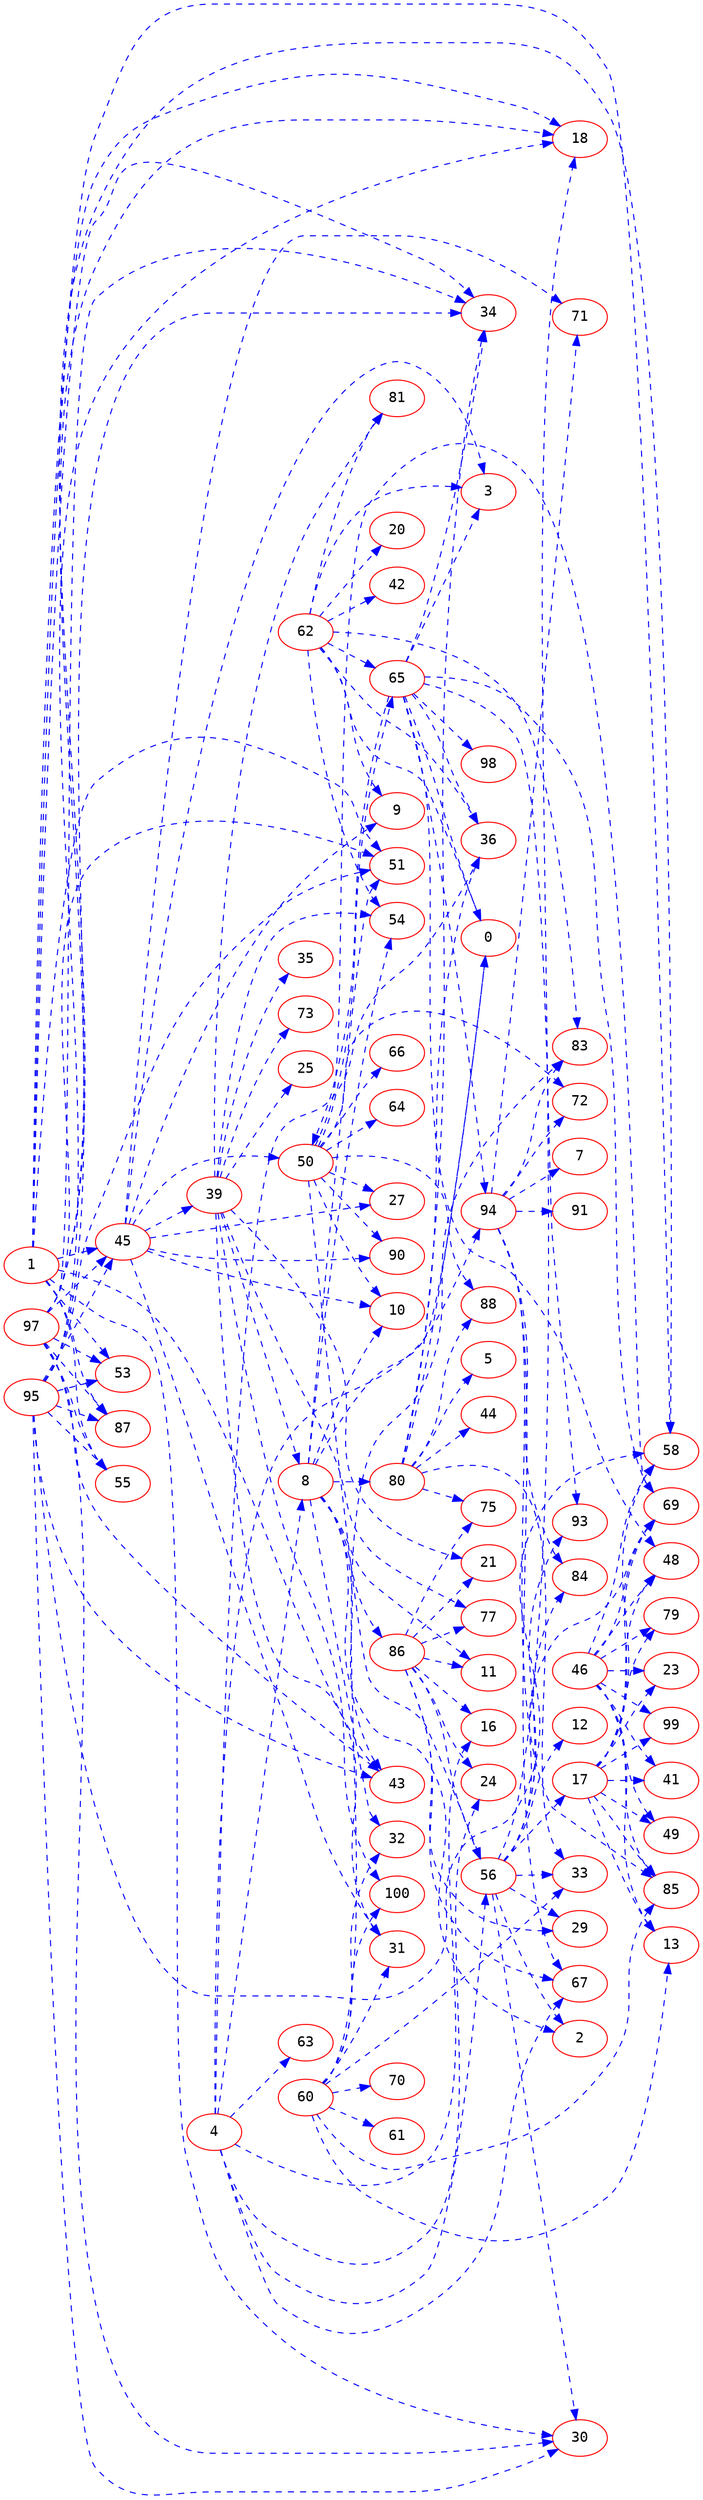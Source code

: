 digraph dumpedGraph {
		node[color=Red,fontname=Courier]
		edge[color=Blue,style=dashed]
		rankdir=LR; //Rank Direction Left to Right
		/*Total Nodes : 22 */
"1"->{"18" "30" "34" "43" "45" "51" "53" "55" "58" "87"}
"4"->{"8" "16" "24" "36" "56" "63" "67" "94"}
"8"->{"0" "2" "10" "11" "32" "43" "51" "54" "80" "86"}
"17"->{"13" "23" "41" "48" "49" "58" "69" "79" "85" "99"}
"21"->{}
"39"->{"8" "21" "25" "31" "35" "54" "73" "77" "81" "100"}
"45"->{"3" "9" "10" "27" "31" "39" "50" "71" "90"}
"46"->{"13" "23" "41" "48" "49" "58" "69" "79" "85" "99"}
"50"->{"10" "27" "56" "64" "65" "66" "69" "72" "88" "90"}
"53"->{}
"56"->{"2" "12" "17" "18" "29" "30" "33" "69" "84" "93"}
"60"->{"13" "31" "32" "33" "61" "70" "83" "85" "100"}
"62"->{"0" "3" "9" "20" "36" "42" "54" "65" "81" "83"}
"65"->{"0" "3" "34" "36" "48" "50" "69" "93" "94" "98"}
"80"->{"0" "5" "33" "34" "36" "44" "75" "88"}
"84"->{}
"86"->{"11" "16" "21" "24" "29" "56" "67" "75" "77"}
"87"->{}
"94"->{"7" "67" "71" "72" "83" "84" "85" "91"}
"95"->{"18" "30" "34" "43" "45" "51" "53" "55" "58" "87"}
"97"->{"18" "30" "34" "43" "45" "51" "53" "55" "58" "87"}
"100"->{}
}